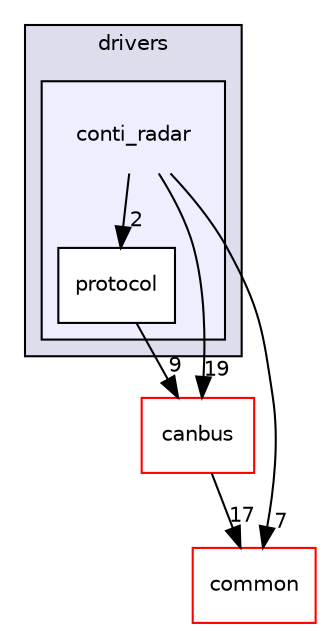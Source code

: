 digraph "modules/drivers/conti_radar" {
  compound=true
  node [ fontsize="10", fontname="Helvetica"];
  edge [ labelfontsize="10", labelfontname="Helvetica"];
  subgraph clusterdir_fa7c3dda3a065b7e0bb8d7e2b3a94e74 {
    graph [ bgcolor="#ddddee", pencolor="black", label="drivers" fontname="Helvetica", fontsize="10", URL="dir_fa7c3dda3a065b7e0bb8d7e2b3a94e74.html"]
  subgraph clusterdir_0b3050675826e7c7dd6cccf6316ff4a2 {
    graph [ bgcolor="#eeeeff", pencolor="black", label="" URL="dir_0b3050675826e7c7dd6cccf6316ff4a2.html"];
    dir_0b3050675826e7c7dd6cccf6316ff4a2 [shape=plaintext label="conti_radar"];
    dir_97ccffef837fc87790ecb0f953e3bc4f [shape=box label="protocol" color="black" fillcolor="white" style="filled" URL="dir_97ccffef837fc87790ecb0f953e3bc4f.html"];
  }
  }
  dir_6ac68ed414d44d6f54320351cbdbfd7b [shape=box label="canbus" fillcolor="white" style="filled" color="red" URL="dir_6ac68ed414d44d6f54320351cbdbfd7b.html"];
  dir_9a5e51f49964887903df6eed98080585 [shape=box label="common" fillcolor="white" style="filled" color="red" URL="dir_9a5e51f49964887903df6eed98080585.html"];
  dir_6ac68ed414d44d6f54320351cbdbfd7b->dir_9a5e51f49964887903df6eed98080585 [headlabel="17", labeldistance=1.5 headhref="dir_000095_000050.html"];
  dir_97ccffef837fc87790ecb0f953e3bc4f->dir_6ac68ed414d44d6f54320351cbdbfd7b [headlabel="9", labeldistance=1.5 headhref="dir_000103_000095.html"];
  dir_0b3050675826e7c7dd6cccf6316ff4a2->dir_6ac68ed414d44d6f54320351cbdbfd7b [headlabel="19", labeldistance=1.5 headhref="dir_000102_000095.html"];
  dir_0b3050675826e7c7dd6cccf6316ff4a2->dir_97ccffef837fc87790ecb0f953e3bc4f [headlabel="2", labeldistance=1.5 headhref="dir_000102_000103.html"];
  dir_0b3050675826e7c7dd6cccf6316ff4a2->dir_9a5e51f49964887903df6eed98080585 [headlabel="7", labeldistance=1.5 headhref="dir_000102_000050.html"];
}
